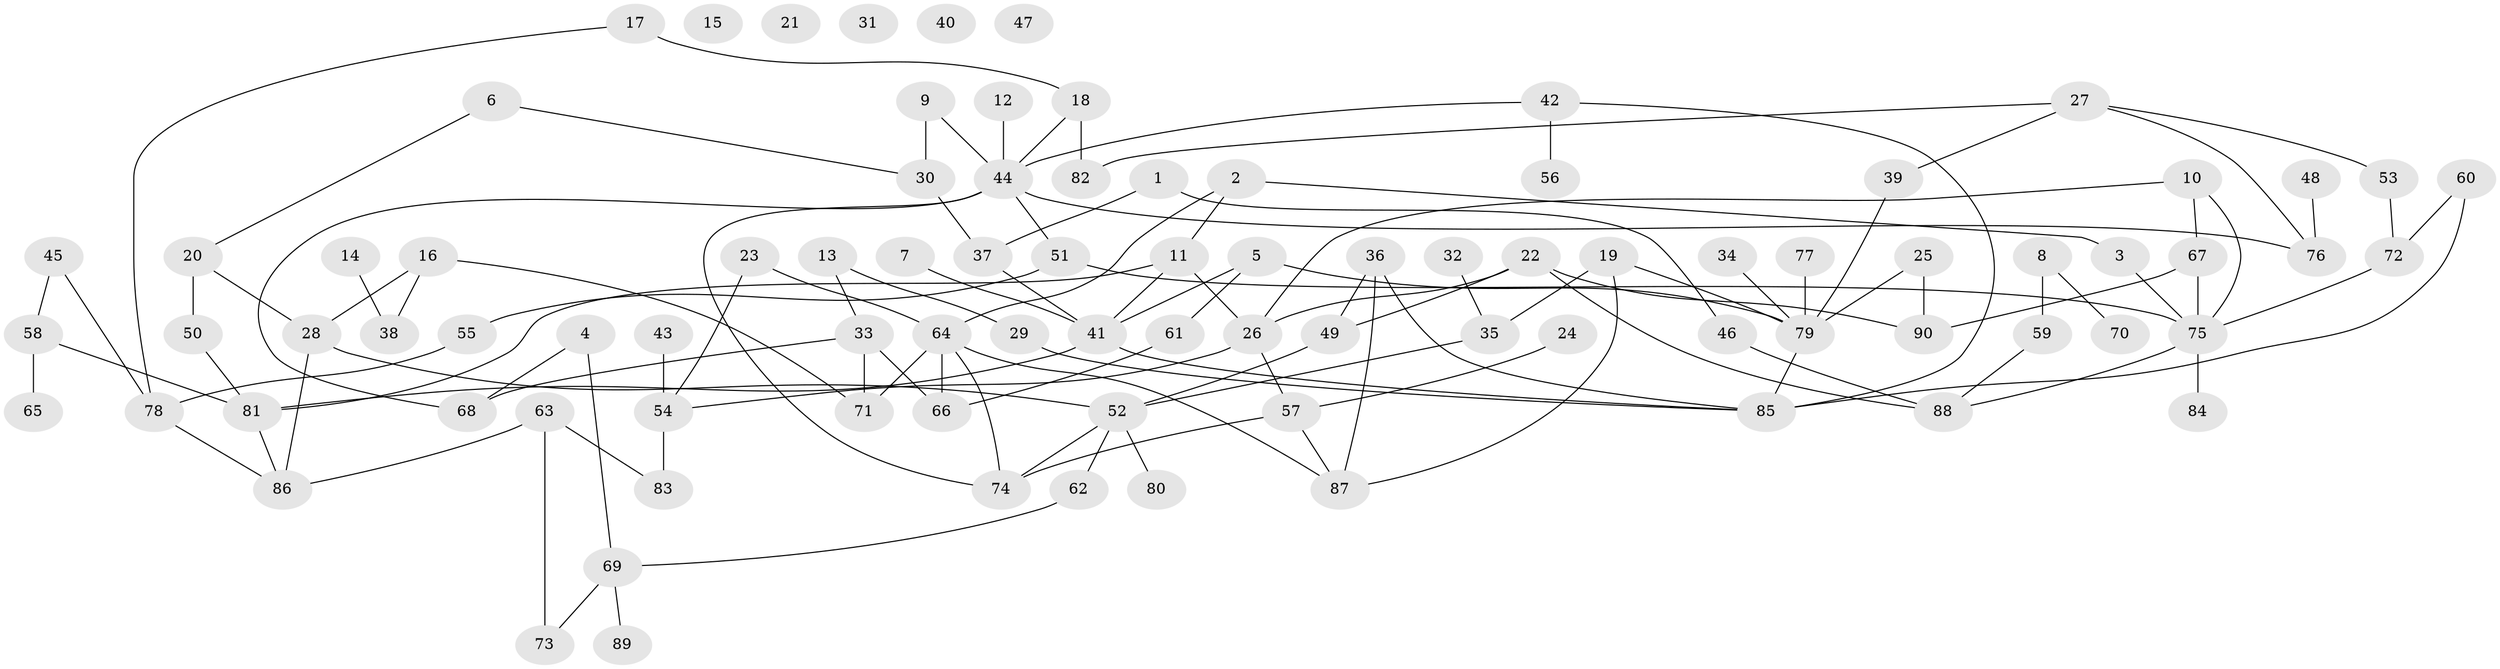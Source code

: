 // coarse degree distribution, {2: 0.125, 4: 0.15, 8: 0.025, 5: 0.075, 3: 0.325, 9: 0.025, 7: 0.025, 11: 0.025, 1: 0.175, 6: 0.025, 10: 0.025}
// Generated by graph-tools (version 1.1) at 2025/48/03/04/25 22:48:01]
// undirected, 90 vertices, 121 edges
graph export_dot {
  node [color=gray90,style=filled];
  1;
  2;
  3;
  4;
  5;
  6;
  7;
  8;
  9;
  10;
  11;
  12;
  13;
  14;
  15;
  16;
  17;
  18;
  19;
  20;
  21;
  22;
  23;
  24;
  25;
  26;
  27;
  28;
  29;
  30;
  31;
  32;
  33;
  34;
  35;
  36;
  37;
  38;
  39;
  40;
  41;
  42;
  43;
  44;
  45;
  46;
  47;
  48;
  49;
  50;
  51;
  52;
  53;
  54;
  55;
  56;
  57;
  58;
  59;
  60;
  61;
  62;
  63;
  64;
  65;
  66;
  67;
  68;
  69;
  70;
  71;
  72;
  73;
  74;
  75;
  76;
  77;
  78;
  79;
  80;
  81;
  82;
  83;
  84;
  85;
  86;
  87;
  88;
  89;
  90;
  1 -- 37;
  1 -- 46;
  2 -- 3;
  2 -- 11;
  2 -- 64;
  3 -- 75;
  4 -- 68;
  4 -- 69;
  5 -- 41;
  5 -- 61;
  5 -- 79;
  6 -- 20;
  6 -- 30;
  7 -- 41;
  8 -- 59;
  8 -- 70;
  9 -- 30;
  9 -- 44;
  10 -- 26;
  10 -- 67;
  10 -- 75;
  11 -- 26;
  11 -- 41;
  11 -- 81;
  12 -- 44;
  13 -- 29;
  13 -- 33;
  14 -- 38;
  16 -- 28;
  16 -- 38;
  16 -- 71;
  17 -- 18;
  17 -- 78;
  18 -- 44;
  18 -- 82;
  19 -- 35;
  19 -- 79;
  19 -- 87;
  20 -- 28;
  20 -- 50;
  22 -- 26;
  22 -- 49;
  22 -- 88;
  22 -- 90;
  23 -- 54;
  23 -- 64;
  24 -- 57;
  25 -- 79;
  25 -- 90;
  26 -- 54;
  26 -- 57;
  27 -- 39;
  27 -- 53;
  27 -- 76;
  27 -- 82;
  28 -- 52;
  28 -- 86;
  29 -- 85;
  30 -- 37;
  32 -- 35;
  33 -- 66;
  33 -- 68;
  33 -- 71;
  34 -- 79;
  35 -- 52;
  36 -- 49;
  36 -- 85;
  36 -- 87;
  37 -- 41;
  39 -- 79;
  41 -- 81;
  41 -- 85;
  42 -- 44;
  42 -- 56;
  42 -- 85;
  43 -- 54;
  44 -- 51;
  44 -- 68;
  44 -- 74;
  44 -- 76;
  45 -- 58;
  45 -- 78;
  46 -- 88;
  48 -- 76;
  49 -- 52;
  50 -- 81;
  51 -- 55;
  51 -- 75;
  52 -- 62;
  52 -- 74;
  52 -- 80;
  53 -- 72;
  54 -- 83;
  55 -- 78;
  57 -- 74;
  57 -- 87;
  58 -- 65;
  58 -- 81;
  59 -- 88;
  60 -- 72;
  60 -- 85;
  61 -- 66;
  62 -- 69;
  63 -- 73;
  63 -- 83;
  63 -- 86;
  64 -- 66;
  64 -- 71;
  64 -- 74;
  64 -- 87;
  67 -- 75;
  67 -- 90;
  69 -- 73;
  69 -- 89;
  72 -- 75;
  75 -- 84;
  75 -- 88;
  77 -- 79;
  78 -- 86;
  79 -- 85;
  81 -- 86;
}
